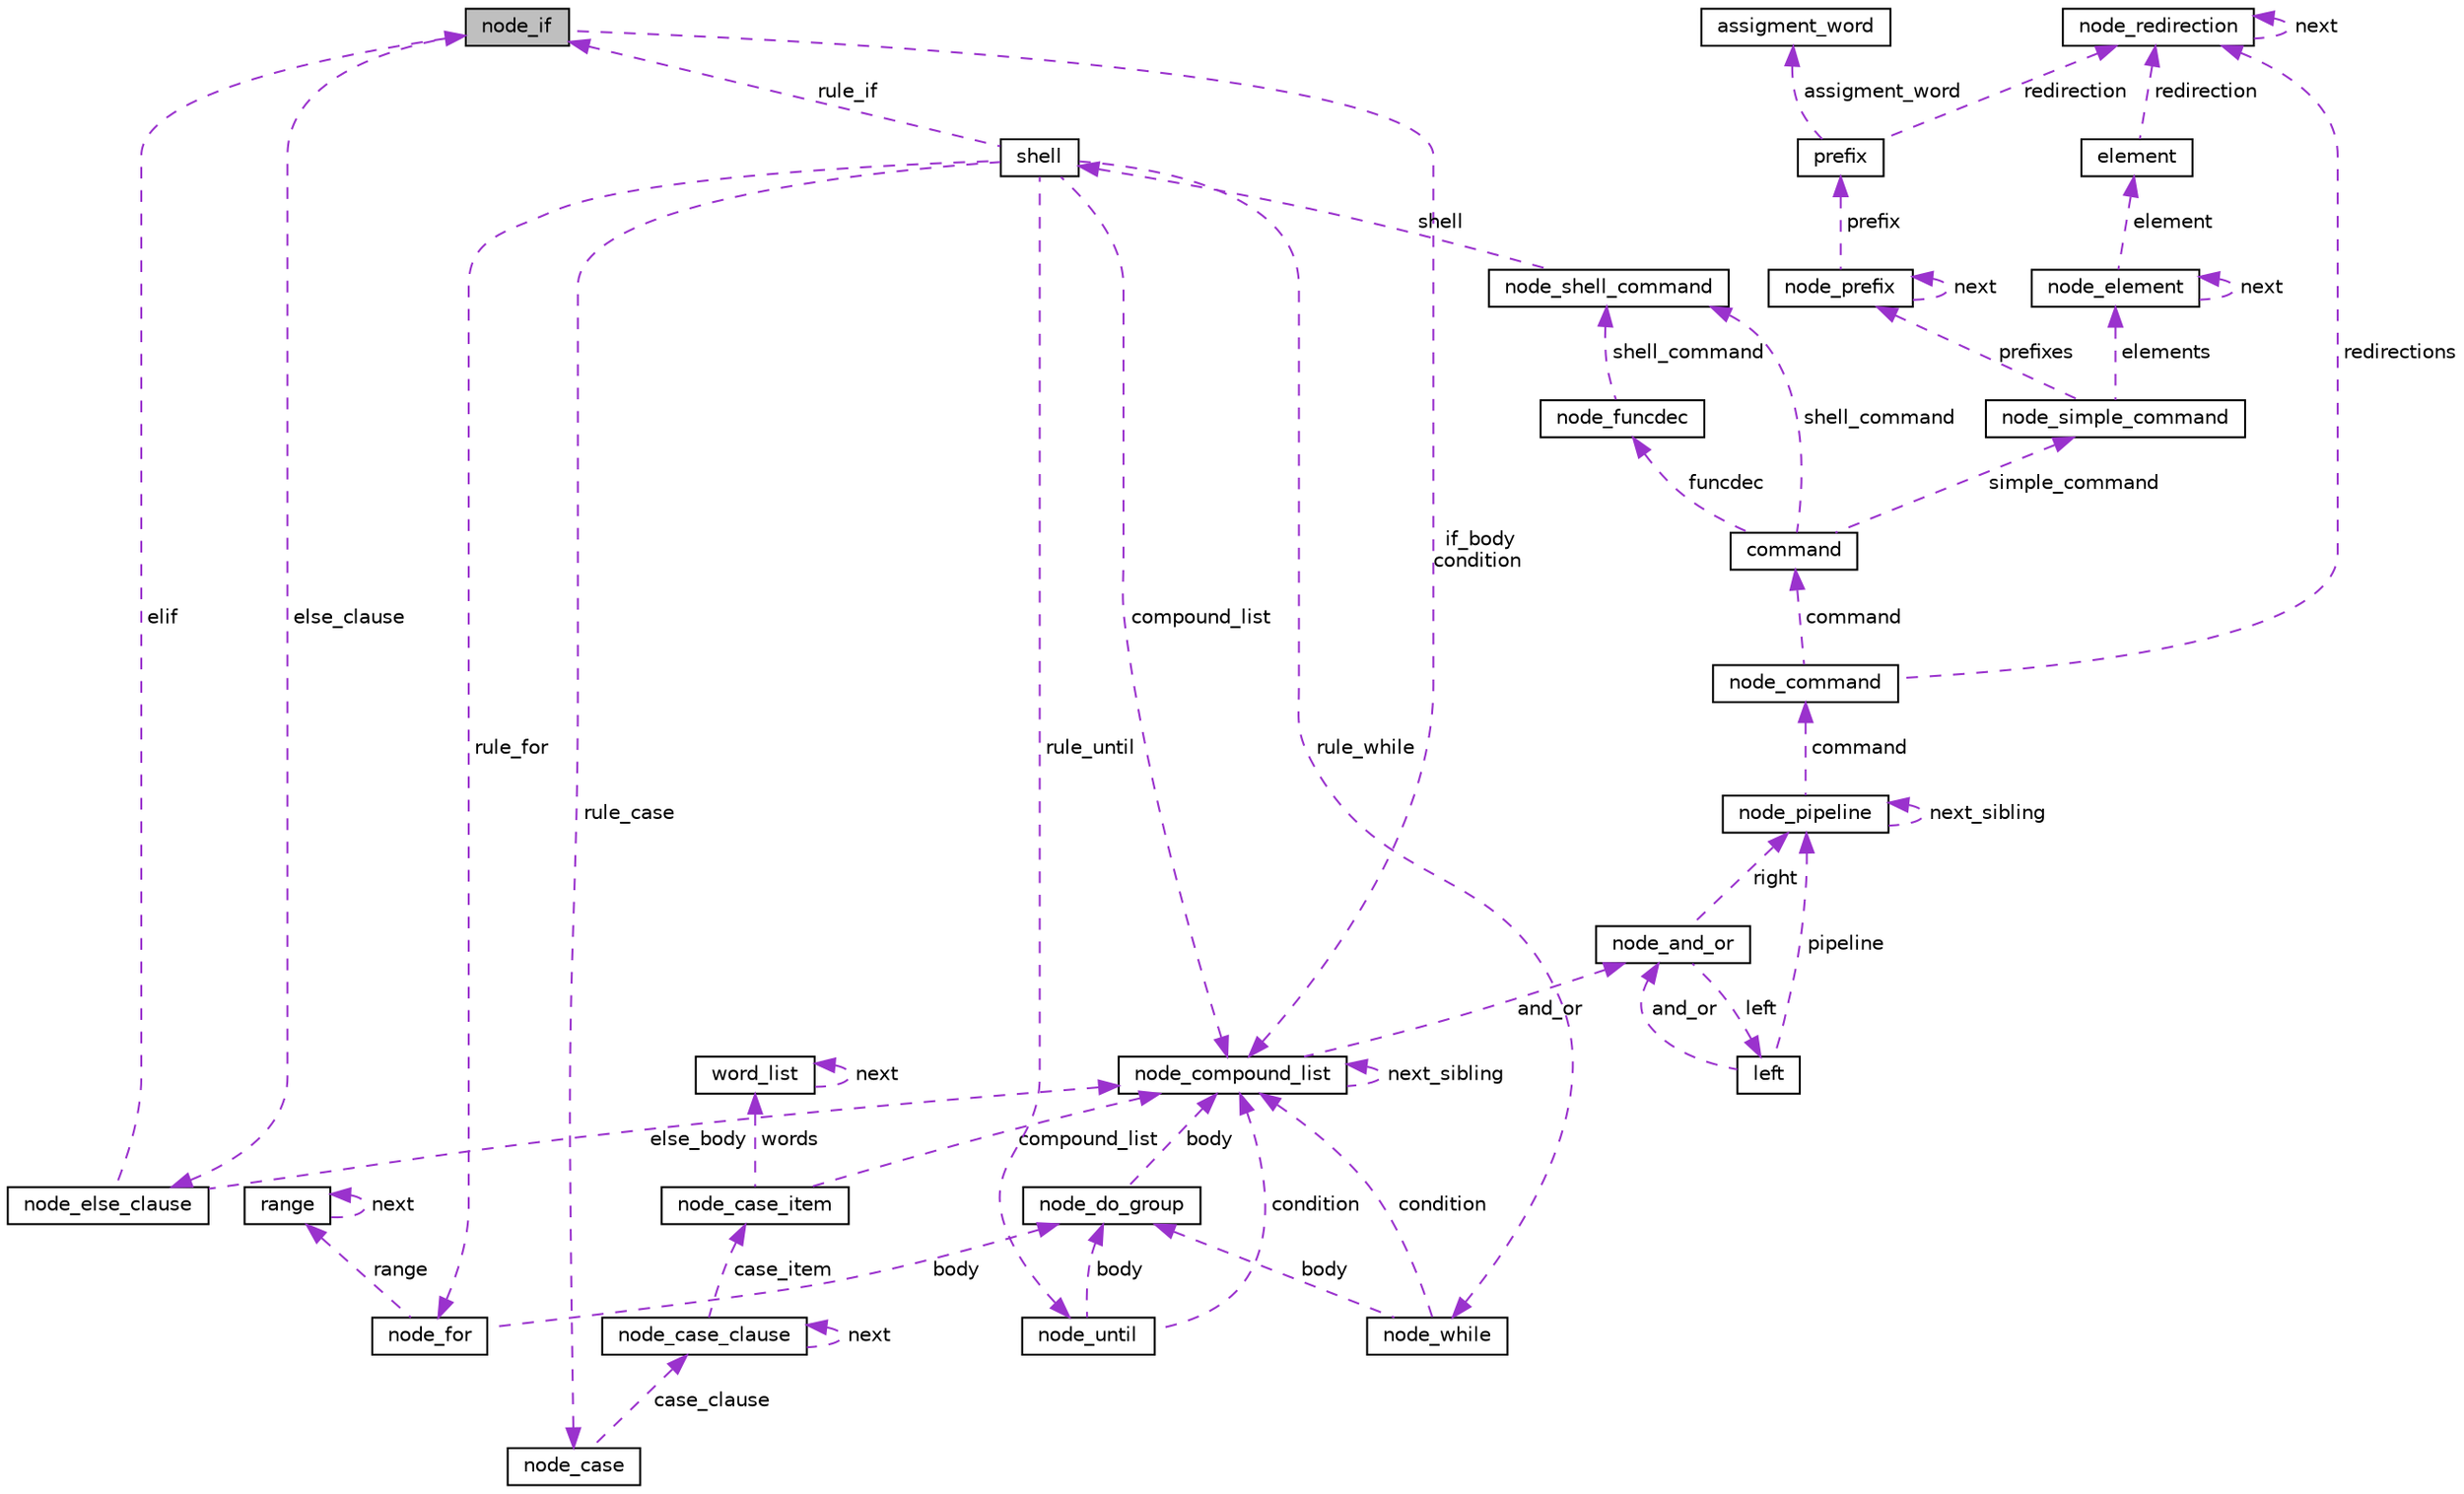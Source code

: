 digraph "node_if"
{
 // LATEX_PDF_SIZE
  edge [fontname="Helvetica",fontsize="10",labelfontname="Helvetica",labelfontsize="10"];
  node [fontname="Helvetica",fontsize="10",shape=record];
  Node1 [label="node_if",height=0.2,width=0.4,color="black", fillcolor="grey75", style="filled", fontcolor="black",tooltip=" "];
  Node2 -> Node1 [dir="back",color="darkorchid3",fontsize="10",style="dashed",label=" if_body\ncondition" ,fontname="Helvetica"];
  Node2 [label="node_compound_list",height=0.2,width=0.4,color="black", fillcolor="white", style="filled",URL="$structnode__compound__list.html",tooltip=" "];
  Node2 -> Node2 [dir="back",color="darkorchid3",fontsize="10",style="dashed",label=" next_sibling" ,fontname="Helvetica"];
  Node3 -> Node2 [dir="back",color="darkorchid3",fontsize="10",style="dashed",label=" and_or" ,fontname="Helvetica"];
  Node3 [label="node_and_or",height=0.2,width=0.4,color="black", fillcolor="white", style="filled",URL="$structnode__and__or.html",tooltip=" "];
  Node4 -> Node3 [dir="back",color="darkorchid3",fontsize="10",style="dashed",label=" right" ,fontname="Helvetica"];
  Node4 [label="node_pipeline",height=0.2,width=0.4,color="black", fillcolor="white", style="filled",URL="$structnode__pipeline.html",tooltip=" "];
  Node4 -> Node4 [dir="back",color="darkorchid3",fontsize="10",style="dashed",label=" next_sibling" ,fontname="Helvetica"];
  Node5 -> Node4 [dir="back",color="darkorchid3",fontsize="10",style="dashed",label=" command" ,fontname="Helvetica"];
  Node5 [label="node_command",height=0.2,width=0.4,color="black", fillcolor="white", style="filled",URL="$structnode__command.html",tooltip=" "];
  Node6 -> Node5 [dir="back",color="darkorchid3",fontsize="10",style="dashed",label=" redirections" ,fontname="Helvetica"];
  Node6 [label="node_redirection",height=0.2,width=0.4,color="black", fillcolor="white", style="filled",URL="$structnode__redirection.html",tooltip=" "];
  Node6 -> Node6 [dir="back",color="darkorchid3",fontsize="10",style="dashed",label=" next" ,fontname="Helvetica"];
  Node7 -> Node5 [dir="back",color="darkorchid3",fontsize="10",style="dashed",label=" command" ,fontname="Helvetica"];
  Node7 [label="command",height=0.2,width=0.4,color="black", fillcolor="white", style="filled",URL="$unionnode__command_1_1command.html",tooltip=" "];
  Node8 -> Node7 [dir="back",color="darkorchid3",fontsize="10",style="dashed",label=" funcdec" ,fontname="Helvetica"];
  Node8 [label="node_funcdec",height=0.2,width=0.4,color="black", fillcolor="white", style="filled",URL="$structnode__funcdec.html",tooltip=" "];
  Node9 -> Node8 [dir="back",color="darkorchid3",fontsize="10",style="dashed",label=" shell_command" ,fontname="Helvetica"];
  Node9 [label="node_shell_command",height=0.2,width=0.4,color="black", fillcolor="white", style="filled",URL="$structnode__shell__command.html",tooltip=" "];
  Node10 -> Node9 [dir="back",color="darkorchid3",fontsize="10",style="dashed",label=" shell" ,fontname="Helvetica"];
  Node10 [label="shell",height=0.2,width=0.4,color="black", fillcolor="white", style="filled",URL="$unionnode__shell__command_1_1shell.html",tooltip=" "];
  Node1 -> Node10 [dir="back",color="darkorchid3",fontsize="10",style="dashed",label=" rule_if" ,fontname="Helvetica"];
  Node2 -> Node10 [dir="back",color="darkorchid3",fontsize="10",style="dashed",label=" compound_list" ,fontname="Helvetica"];
  Node11 -> Node10 [dir="back",color="darkorchid3",fontsize="10",style="dashed",label=" rule_until" ,fontname="Helvetica"];
  Node11 [label="node_until",height=0.2,width=0.4,color="black", fillcolor="white", style="filled",URL="$structnode__until.html",tooltip=" "];
  Node12 -> Node11 [dir="back",color="darkorchid3",fontsize="10",style="dashed",label=" body" ,fontname="Helvetica"];
  Node12 [label="node_do_group",height=0.2,width=0.4,color="black", fillcolor="white", style="filled",URL="$structnode__do__group.html",tooltip=" "];
  Node2 -> Node12 [dir="back",color="darkorchid3",fontsize="10",style="dashed",label=" body" ,fontname="Helvetica"];
  Node2 -> Node11 [dir="back",color="darkorchid3",fontsize="10",style="dashed",label=" condition" ,fontname="Helvetica"];
  Node13 -> Node10 [dir="back",color="darkorchid3",fontsize="10",style="dashed",label=" rule_while" ,fontname="Helvetica"];
  Node13 [label="node_while",height=0.2,width=0.4,color="black", fillcolor="white", style="filled",URL="$structnode__while.html",tooltip=" "];
  Node12 -> Node13 [dir="back",color="darkorchid3",fontsize="10",style="dashed",label=" body" ,fontname="Helvetica"];
  Node2 -> Node13 [dir="back",color="darkorchid3",fontsize="10",style="dashed",label=" condition" ,fontname="Helvetica"];
  Node14 -> Node10 [dir="back",color="darkorchid3",fontsize="10",style="dashed",label=" rule_for" ,fontname="Helvetica"];
  Node14 [label="node_for",height=0.2,width=0.4,color="black", fillcolor="white", style="filled",URL="$structnode__for.html",tooltip=" "];
  Node12 -> Node14 [dir="back",color="darkorchid3",fontsize="10",style="dashed",label=" body" ,fontname="Helvetica"];
  Node15 -> Node14 [dir="back",color="darkorchid3",fontsize="10",style="dashed",label=" range" ,fontname="Helvetica"];
  Node15 [label="range",height=0.2,width=0.4,color="black", fillcolor="white", style="filled",URL="$structrange.html",tooltip=" "];
  Node15 -> Node15 [dir="back",color="darkorchid3",fontsize="10",style="dashed",label=" next" ,fontname="Helvetica"];
  Node16 -> Node10 [dir="back",color="darkorchid3",fontsize="10",style="dashed",label=" rule_case" ,fontname="Helvetica"];
  Node16 [label="node_case",height=0.2,width=0.4,color="black", fillcolor="white", style="filled",URL="$structnode__case.html",tooltip=" "];
  Node17 -> Node16 [dir="back",color="darkorchid3",fontsize="10",style="dashed",label=" case_clause" ,fontname="Helvetica"];
  Node17 [label="node_case_clause",height=0.2,width=0.4,color="black", fillcolor="white", style="filled",URL="$structnode__case__clause.html",tooltip=" "];
  Node17 -> Node17 [dir="back",color="darkorchid3",fontsize="10",style="dashed",label=" next" ,fontname="Helvetica"];
  Node18 -> Node17 [dir="back",color="darkorchid3",fontsize="10",style="dashed",label=" case_item" ,fontname="Helvetica"];
  Node18 [label="node_case_item",height=0.2,width=0.4,color="black", fillcolor="white", style="filled",URL="$structnode__case__item.html",tooltip=" "];
  Node2 -> Node18 [dir="back",color="darkorchid3",fontsize="10",style="dashed",label=" compound_list" ,fontname="Helvetica"];
  Node19 -> Node18 [dir="back",color="darkorchid3",fontsize="10",style="dashed",label=" words" ,fontname="Helvetica"];
  Node19 [label="word_list",height=0.2,width=0.4,color="black", fillcolor="white", style="filled",URL="$structword__list.html",tooltip=" "];
  Node19 -> Node19 [dir="back",color="darkorchid3",fontsize="10",style="dashed",label=" next" ,fontname="Helvetica"];
  Node20 -> Node7 [dir="back",color="darkorchid3",fontsize="10",style="dashed",label=" simple_command" ,fontname="Helvetica"];
  Node20 [label="node_simple_command",height=0.2,width=0.4,color="black", fillcolor="white", style="filled",URL="$structnode__simple__command.html",tooltip=" "];
  Node21 -> Node20 [dir="back",color="darkorchid3",fontsize="10",style="dashed",label=" elements" ,fontname="Helvetica"];
  Node21 [label="node_element",height=0.2,width=0.4,color="black", fillcolor="white", style="filled",URL="$structnode__element.html",tooltip=" "];
  Node21 -> Node21 [dir="back",color="darkorchid3",fontsize="10",style="dashed",label=" next" ,fontname="Helvetica"];
  Node22 -> Node21 [dir="back",color="darkorchid3",fontsize="10",style="dashed",label=" element" ,fontname="Helvetica"];
  Node22 [label="element",height=0.2,width=0.4,color="black", fillcolor="white", style="filled",URL="$unionnode__element_1_1element.html",tooltip=" "];
  Node6 -> Node22 [dir="back",color="darkorchid3",fontsize="10",style="dashed",label=" redirection" ,fontname="Helvetica"];
  Node23 -> Node20 [dir="back",color="darkorchid3",fontsize="10",style="dashed",label=" prefixes" ,fontname="Helvetica"];
  Node23 [label="node_prefix",height=0.2,width=0.4,color="black", fillcolor="white", style="filled",URL="$structnode__prefix.html",tooltip=" "];
  Node23 -> Node23 [dir="back",color="darkorchid3",fontsize="10",style="dashed",label=" next" ,fontname="Helvetica"];
  Node24 -> Node23 [dir="back",color="darkorchid3",fontsize="10",style="dashed",label=" prefix" ,fontname="Helvetica"];
  Node24 [label="prefix",height=0.2,width=0.4,color="black", fillcolor="white", style="filled",URL="$unionnode__prefix_1_1prefix.html",tooltip=" "];
  Node6 -> Node24 [dir="back",color="darkorchid3",fontsize="10",style="dashed",label=" redirection" ,fontname="Helvetica"];
  Node25 -> Node24 [dir="back",color="darkorchid3",fontsize="10",style="dashed",label=" assigment_word" ,fontname="Helvetica"];
  Node25 [label="assigment_word",height=0.2,width=0.4,color="black", fillcolor="white", style="filled",URL="$structnode__prefix_1_1prefix_1_1assigment__word.html",tooltip=" "];
  Node9 -> Node7 [dir="back",color="darkorchid3",fontsize="10",style="dashed",label=" shell_command" ,fontname="Helvetica"];
  Node26 -> Node3 [dir="back",color="darkorchid3",fontsize="10",style="dashed",label=" left" ,fontname="Helvetica"];
  Node26 [label="left",height=0.2,width=0.4,color="black", fillcolor="white", style="filled",URL="$unionnode__and__or_1_1left.html",tooltip=" "];
  Node4 -> Node26 [dir="back",color="darkorchid3",fontsize="10",style="dashed",label=" pipeline" ,fontname="Helvetica"];
  Node3 -> Node26 [dir="back",color="darkorchid3",fontsize="10",style="dashed",label=" and_or" ,fontname="Helvetica"];
  Node27 -> Node1 [dir="back",color="darkorchid3",fontsize="10",style="dashed",label=" else_clause" ,fontname="Helvetica"];
  Node27 [label="node_else_clause",height=0.2,width=0.4,color="black", fillcolor="white", style="filled",URL="$structnode__else__clause.html",tooltip=" "];
  Node1 -> Node27 [dir="back",color="darkorchid3",fontsize="10",style="dashed",label=" elif" ,fontname="Helvetica"];
  Node2 -> Node27 [dir="back",color="darkorchid3",fontsize="10",style="dashed",label=" else_body" ,fontname="Helvetica"];
}
